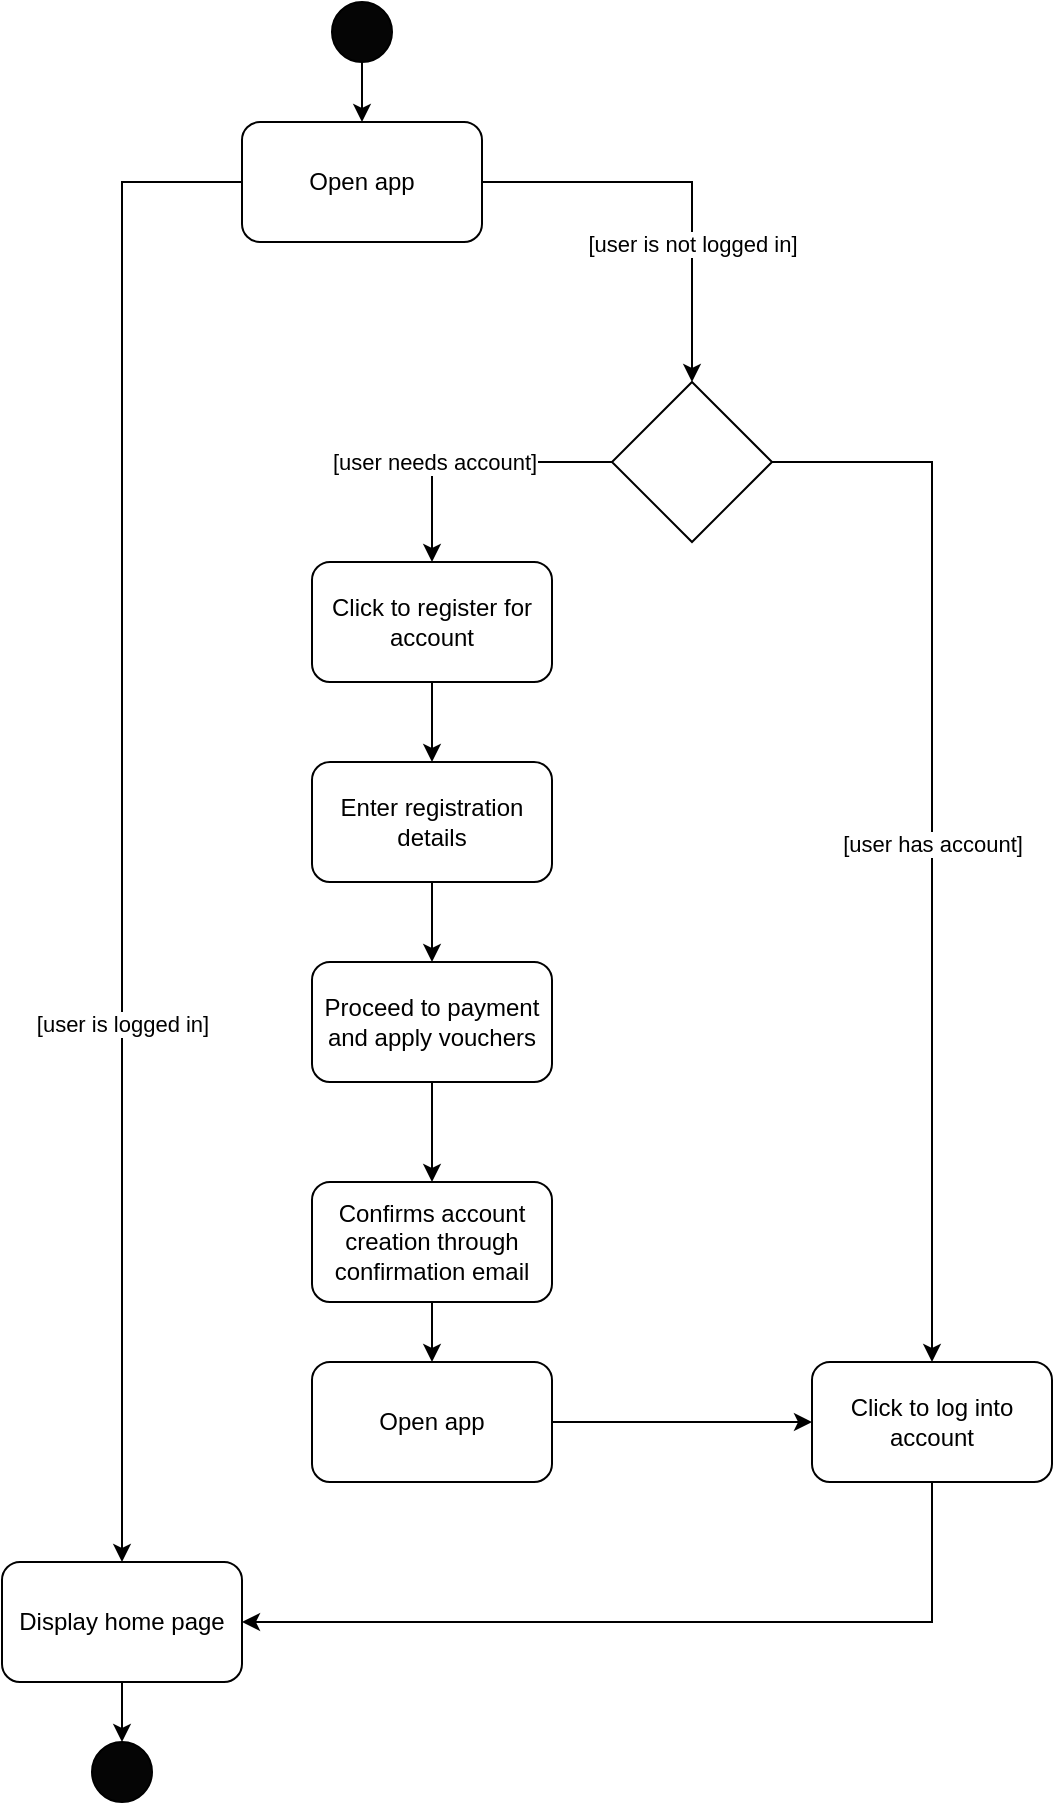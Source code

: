 <mxfile version="20.4.0" type="github">
  <diagram id="prtHgNgQTEPvFCAcTncT" name="Page-1">
    <mxGraphModel dx="1422" dy="754" grid="0" gridSize="10" guides="1" tooltips="1" connect="1" arrows="1" fold="1" page="1" pageScale="1" pageWidth="827" pageHeight="1169" math="0" shadow="0">
      <root>
        <mxCell id="0" />
        <mxCell id="1" parent="0" />
        <mxCell id="xeX-qe0dlkCNfKJkvLqS-2" value="" style="edgeStyle=orthogonalEdgeStyle;rounded=0;orthogonalLoop=1;jettySize=auto;html=1;" parent="1" source="dNxyNK7c78bLwvsdeMH5-23" target="xeX-qe0dlkCNfKJkvLqS-1" edge="1">
          <mxGeometry relative="1" as="geometry" />
        </mxCell>
        <mxCell id="dNxyNK7c78bLwvsdeMH5-23" value="" style="ellipse;whiteSpace=wrap;html=1;direction=east;fillColor=#050505;" parent="1" vertex="1">
          <mxGeometry x="300" y="120" width="30" height="30" as="geometry" />
        </mxCell>
        <mxCell id="xeX-qe0dlkCNfKJkvLqS-6" style="edgeStyle=orthogonalEdgeStyle;rounded=0;orthogonalLoop=1;jettySize=auto;html=1;entryX=0.5;entryY=0;entryDx=0;entryDy=0;" parent="1" source="xeX-qe0dlkCNfKJkvLqS-1" target="xeX-qe0dlkCNfKJkvLqS-4" edge="1">
          <mxGeometry relative="1" as="geometry">
            <Array as="points">
              <mxPoint x="195" y="210" />
            </Array>
          </mxGeometry>
        </mxCell>
        <mxCell id="xeX-qe0dlkCNfKJkvLqS-8" value="[user is logged in]" style="edgeLabel;html=1;align=center;verticalAlign=middle;resizable=0;points=[];" parent="xeX-qe0dlkCNfKJkvLqS-6" vertex="1" connectable="0">
          <mxGeometry x="0.279" y="3" relative="1" as="geometry">
            <mxPoint x="-3" y="1" as="offset" />
          </mxGeometry>
        </mxCell>
        <mxCell id="xeX-qe0dlkCNfKJkvLqS-7" style="edgeStyle=orthogonalEdgeStyle;rounded=0;orthogonalLoop=1;jettySize=auto;html=1;entryX=0.5;entryY=0;entryDx=0;entryDy=0;" parent="1" source="xeX-qe0dlkCNfKJkvLqS-1" target="xeX-qe0dlkCNfKJkvLqS-10" edge="1">
          <mxGeometry relative="1" as="geometry">
            <Array as="points">
              <mxPoint x="480" y="210" />
            </Array>
          </mxGeometry>
        </mxCell>
        <mxCell id="xeX-qe0dlkCNfKJkvLqS-9" value="[user is not logged in]" style="edgeLabel;html=1;align=center;verticalAlign=middle;resizable=0;points=[];" parent="xeX-qe0dlkCNfKJkvLqS-7" vertex="1" connectable="0">
          <mxGeometry x="0.302" relative="1" as="geometry">
            <mxPoint y="2" as="offset" />
          </mxGeometry>
        </mxCell>
        <mxCell id="xeX-qe0dlkCNfKJkvLqS-1" value="Open app" style="rounded=1;whiteSpace=wrap;html=1;fillColor=#FFFFFF;" parent="1" vertex="1">
          <mxGeometry x="255" y="180" width="120" height="60" as="geometry" />
        </mxCell>
        <mxCell id="xeX-qe0dlkCNfKJkvLqS-27" value="" style="edgeStyle=orthogonalEdgeStyle;rounded=0;orthogonalLoop=1;jettySize=auto;html=1;" parent="1" source="xeX-qe0dlkCNfKJkvLqS-4" target="xeX-qe0dlkCNfKJkvLqS-26" edge="1">
          <mxGeometry relative="1" as="geometry" />
        </mxCell>
        <mxCell id="xeX-qe0dlkCNfKJkvLqS-4" value="Display home page" style="rounded=1;whiteSpace=wrap;html=1;fillColor=#FFFFFF;" parent="1" vertex="1">
          <mxGeometry x="135" y="900" width="120" height="60" as="geometry" />
        </mxCell>
        <mxCell id="xeX-qe0dlkCNfKJkvLqS-17" value="" style="edgeStyle=orthogonalEdgeStyle;rounded=0;orthogonalLoop=1;jettySize=auto;html=1;" parent="1" source="xeX-qe0dlkCNfKJkvLqS-5" target="xeX-qe0dlkCNfKJkvLqS-16" edge="1">
          <mxGeometry relative="1" as="geometry" />
        </mxCell>
        <mxCell id="xeX-qe0dlkCNfKJkvLqS-5" value="Click to register for account" style="rounded=1;whiteSpace=wrap;html=1;fillColor=#FFFFFF;" parent="1" vertex="1">
          <mxGeometry x="290" y="400" width="120" height="60" as="geometry" />
        </mxCell>
        <mxCell id="xeX-qe0dlkCNfKJkvLqS-11" style="edgeStyle=orthogonalEdgeStyle;rounded=0;orthogonalLoop=1;jettySize=auto;html=1;entryX=0.5;entryY=0;entryDx=0;entryDy=0;" parent="1" source="xeX-qe0dlkCNfKJkvLqS-10" target="xeX-qe0dlkCNfKJkvLqS-5" edge="1">
          <mxGeometry relative="1" as="geometry" />
        </mxCell>
        <mxCell id="xeX-qe0dlkCNfKJkvLqS-12" value="[user needs account]" style="edgeLabel;html=1;align=center;verticalAlign=middle;resizable=0;points=[];" parent="xeX-qe0dlkCNfKJkvLqS-11" vertex="1" connectable="0">
          <mxGeometry x="-0.048" relative="1" as="geometry">
            <mxPoint x="-23" as="offset" />
          </mxGeometry>
        </mxCell>
        <mxCell id="xeX-qe0dlkCNfKJkvLqS-14" style="edgeStyle=orthogonalEdgeStyle;rounded=0;orthogonalLoop=1;jettySize=auto;html=1;" parent="1" source="xeX-qe0dlkCNfKJkvLqS-10" target="xeX-qe0dlkCNfKJkvLqS-13" edge="1">
          <mxGeometry relative="1" as="geometry" />
        </mxCell>
        <mxCell id="xeX-qe0dlkCNfKJkvLqS-15" value="[user has account]" style="edgeLabel;html=1;align=center;verticalAlign=middle;resizable=0;points=[];" parent="xeX-qe0dlkCNfKJkvLqS-14" vertex="1" connectable="0">
          <mxGeometry x="-0.179" y="2" relative="1" as="geometry">
            <mxPoint x="-2" y="53" as="offset" />
          </mxGeometry>
        </mxCell>
        <mxCell id="xeX-qe0dlkCNfKJkvLqS-10" value="" style="rhombus;whiteSpace=wrap;html=1;fillColor=#FFFFFF;" parent="1" vertex="1">
          <mxGeometry x="440" y="310" width="80" height="80" as="geometry" />
        </mxCell>
        <mxCell id="xeX-qe0dlkCNfKJkvLqS-20" style="edgeStyle=orthogonalEdgeStyle;rounded=0;orthogonalLoop=1;jettySize=auto;html=1;entryX=1;entryY=0.5;entryDx=0;entryDy=0;" parent="1" source="xeX-qe0dlkCNfKJkvLqS-13" target="xeX-qe0dlkCNfKJkvLqS-4" edge="1">
          <mxGeometry relative="1" as="geometry">
            <Array as="points">
              <mxPoint x="600" y="930" />
            </Array>
          </mxGeometry>
        </mxCell>
        <mxCell id="xeX-qe0dlkCNfKJkvLqS-13" value="Click to log into account" style="rounded=1;whiteSpace=wrap;html=1;fillColor=#FFFFFF;" parent="1" vertex="1">
          <mxGeometry x="540" y="800" width="120" height="60" as="geometry" />
        </mxCell>
        <mxCell id="xeX-qe0dlkCNfKJkvLqS-19" value="" style="edgeStyle=orthogonalEdgeStyle;rounded=0;orthogonalLoop=1;jettySize=auto;html=1;" parent="1" source="xeX-qe0dlkCNfKJkvLqS-16" target="xeX-qe0dlkCNfKJkvLqS-18" edge="1">
          <mxGeometry relative="1" as="geometry" />
        </mxCell>
        <mxCell id="xeX-qe0dlkCNfKJkvLqS-16" value="Enter registration details" style="rounded=1;whiteSpace=wrap;html=1;fillColor=#FFFFFF;" parent="1" vertex="1">
          <mxGeometry x="290" y="500" width="120" height="60" as="geometry" />
        </mxCell>
        <mxCell id="xeX-qe0dlkCNfKJkvLqS-22" value="" style="edgeStyle=orthogonalEdgeStyle;rounded=0;orthogonalLoop=1;jettySize=auto;html=1;" parent="1" source="xeX-qe0dlkCNfKJkvLqS-18" target="xeX-qe0dlkCNfKJkvLqS-21" edge="1">
          <mxGeometry relative="1" as="geometry" />
        </mxCell>
        <mxCell id="xeX-qe0dlkCNfKJkvLqS-18" value="Proceed to payment and apply vouchers" style="rounded=1;whiteSpace=wrap;html=1;fillColor=#FFFFFF;" parent="1" vertex="1">
          <mxGeometry x="290" y="600" width="120" height="60" as="geometry" />
        </mxCell>
        <mxCell id="xeX-qe0dlkCNfKJkvLqS-24" value="" style="edgeStyle=orthogonalEdgeStyle;rounded=0;orthogonalLoop=1;jettySize=auto;html=1;" parent="1" source="xeX-qe0dlkCNfKJkvLqS-21" target="xeX-qe0dlkCNfKJkvLqS-23" edge="1">
          <mxGeometry relative="1" as="geometry" />
        </mxCell>
        <mxCell id="xeX-qe0dlkCNfKJkvLqS-21" value="Confirms account creation through confirmation email" style="rounded=1;whiteSpace=wrap;html=1;fillColor=#FFFFFF;" parent="1" vertex="1">
          <mxGeometry x="290" y="710" width="120" height="60" as="geometry" />
        </mxCell>
        <mxCell id="xeX-qe0dlkCNfKJkvLqS-25" style="edgeStyle=orthogonalEdgeStyle;rounded=0;orthogonalLoop=1;jettySize=auto;html=1;entryX=0;entryY=0.5;entryDx=0;entryDy=0;" parent="1" source="xeX-qe0dlkCNfKJkvLqS-23" target="xeX-qe0dlkCNfKJkvLqS-13" edge="1">
          <mxGeometry relative="1" as="geometry" />
        </mxCell>
        <mxCell id="xeX-qe0dlkCNfKJkvLqS-23" value="Open app" style="rounded=1;whiteSpace=wrap;html=1;fillColor=#FFFFFF;" parent="1" vertex="1">
          <mxGeometry x="290" y="800" width="120" height="60" as="geometry" />
        </mxCell>
        <mxCell id="xeX-qe0dlkCNfKJkvLqS-26" value="" style="ellipse;whiteSpace=wrap;html=1;direction=east;fillColor=#050505;" parent="1" vertex="1">
          <mxGeometry x="180" y="990" width="30" height="30" as="geometry" />
        </mxCell>
      </root>
    </mxGraphModel>
  </diagram>
</mxfile>
